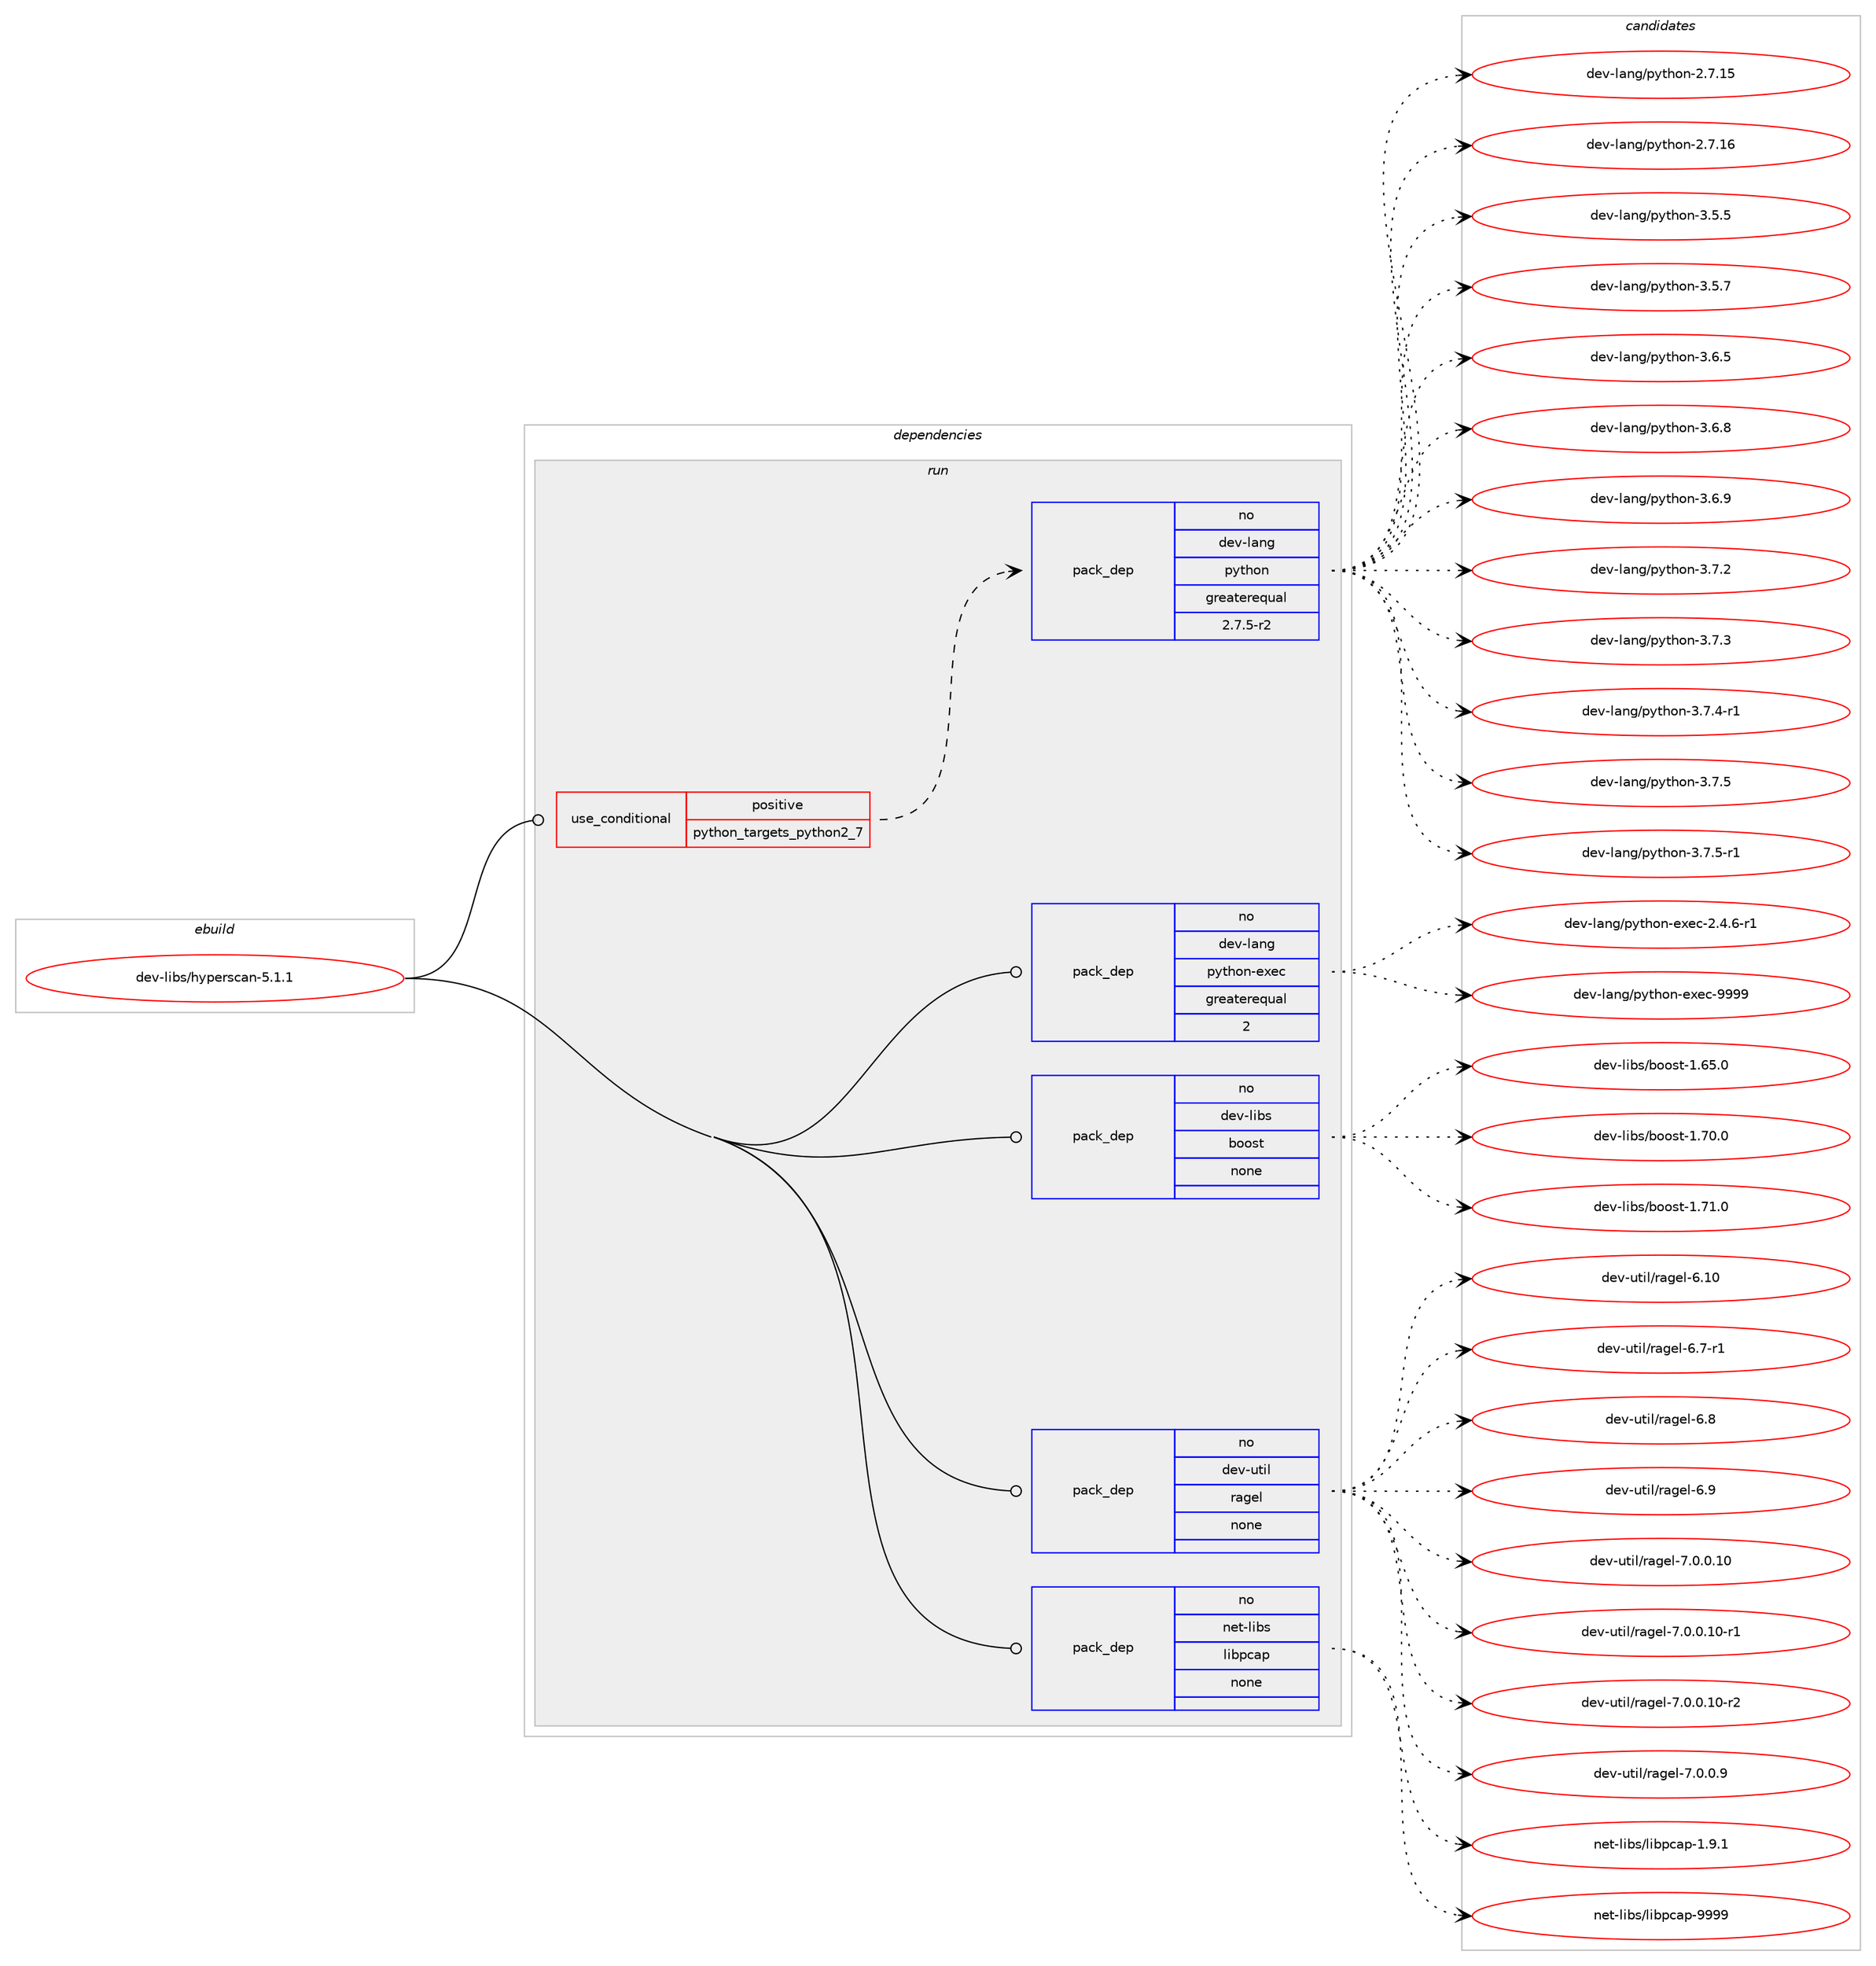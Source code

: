 digraph prolog {

# *************
# Graph options
# *************

newrank=true;
concentrate=true;
compound=true;
graph [rankdir=LR,fontname=Helvetica,fontsize=10,ranksep=1.5];#, ranksep=2.5, nodesep=0.2];
edge  [arrowhead=vee];
node  [fontname=Helvetica,fontsize=10];

# **********
# The ebuild
# **********

subgraph cluster_leftcol {
color=gray;
rank=same;
label=<<i>ebuild</i>>;
id [label="dev-libs/hyperscan-5.1.1", color=red, width=4, href="../dev-libs/hyperscan-5.1.1.svg"];
}

# ****************
# The dependencies
# ****************

subgraph cluster_midcol {
color=gray;
label=<<i>dependencies</i>>;
subgraph cluster_compile {
fillcolor="#eeeeee";
style=filled;
label=<<i>compile</i>>;
}
subgraph cluster_compileandrun {
fillcolor="#eeeeee";
style=filled;
label=<<i>compile and run</i>>;
}
subgraph cluster_run {
fillcolor="#eeeeee";
style=filled;
label=<<i>run</i>>;
subgraph cond131479 {
dependency564207 [label=<<TABLE BORDER="0" CELLBORDER="1" CELLSPACING="0" CELLPADDING="4"><TR><TD ROWSPAN="3" CELLPADDING="10">use_conditional</TD></TR><TR><TD>positive</TD></TR><TR><TD>python_targets_python2_7</TD></TR></TABLE>>, shape=none, color=red];
subgraph pack421329 {
dependency564208 [label=<<TABLE BORDER="0" CELLBORDER="1" CELLSPACING="0" CELLPADDING="4" WIDTH="220"><TR><TD ROWSPAN="6" CELLPADDING="30">pack_dep</TD></TR><TR><TD WIDTH="110">no</TD></TR><TR><TD>dev-lang</TD></TR><TR><TD>python</TD></TR><TR><TD>greaterequal</TD></TR><TR><TD>2.7.5-r2</TD></TR></TABLE>>, shape=none, color=blue];
}
dependency564207:e -> dependency564208:w [weight=20,style="dashed",arrowhead="vee"];
}
id:e -> dependency564207:w [weight=20,style="solid",arrowhead="odot"];
subgraph pack421330 {
dependency564209 [label=<<TABLE BORDER="0" CELLBORDER="1" CELLSPACING="0" CELLPADDING="4" WIDTH="220"><TR><TD ROWSPAN="6" CELLPADDING="30">pack_dep</TD></TR><TR><TD WIDTH="110">no</TD></TR><TR><TD>dev-lang</TD></TR><TR><TD>python-exec</TD></TR><TR><TD>greaterequal</TD></TR><TR><TD>2</TD></TR></TABLE>>, shape=none, color=blue];
}
id:e -> dependency564209:w [weight=20,style="solid",arrowhead="odot"];
subgraph pack421331 {
dependency564210 [label=<<TABLE BORDER="0" CELLBORDER="1" CELLSPACING="0" CELLPADDING="4" WIDTH="220"><TR><TD ROWSPAN="6" CELLPADDING="30">pack_dep</TD></TR><TR><TD WIDTH="110">no</TD></TR><TR><TD>dev-libs</TD></TR><TR><TD>boost</TD></TR><TR><TD>none</TD></TR><TR><TD></TD></TR></TABLE>>, shape=none, color=blue];
}
id:e -> dependency564210:w [weight=20,style="solid",arrowhead="odot"];
subgraph pack421332 {
dependency564211 [label=<<TABLE BORDER="0" CELLBORDER="1" CELLSPACING="0" CELLPADDING="4" WIDTH="220"><TR><TD ROWSPAN="6" CELLPADDING="30">pack_dep</TD></TR><TR><TD WIDTH="110">no</TD></TR><TR><TD>dev-util</TD></TR><TR><TD>ragel</TD></TR><TR><TD>none</TD></TR><TR><TD></TD></TR></TABLE>>, shape=none, color=blue];
}
id:e -> dependency564211:w [weight=20,style="solid",arrowhead="odot"];
subgraph pack421333 {
dependency564212 [label=<<TABLE BORDER="0" CELLBORDER="1" CELLSPACING="0" CELLPADDING="4" WIDTH="220"><TR><TD ROWSPAN="6" CELLPADDING="30">pack_dep</TD></TR><TR><TD WIDTH="110">no</TD></TR><TR><TD>net-libs</TD></TR><TR><TD>libpcap</TD></TR><TR><TD>none</TD></TR><TR><TD></TD></TR></TABLE>>, shape=none, color=blue];
}
id:e -> dependency564212:w [weight=20,style="solid",arrowhead="odot"];
}
}

# **************
# The candidates
# **************

subgraph cluster_choices {
rank=same;
color=gray;
label=<<i>candidates</i>>;

subgraph choice421329 {
color=black;
nodesep=1;
choice10010111845108971101034711212111610411111045504655464953 [label="dev-lang/python-2.7.15", color=red, width=4,href="../dev-lang/python-2.7.15.svg"];
choice10010111845108971101034711212111610411111045504655464954 [label="dev-lang/python-2.7.16", color=red, width=4,href="../dev-lang/python-2.7.16.svg"];
choice100101118451089711010347112121116104111110455146534653 [label="dev-lang/python-3.5.5", color=red, width=4,href="../dev-lang/python-3.5.5.svg"];
choice100101118451089711010347112121116104111110455146534655 [label="dev-lang/python-3.5.7", color=red, width=4,href="../dev-lang/python-3.5.7.svg"];
choice100101118451089711010347112121116104111110455146544653 [label="dev-lang/python-3.6.5", color=red, width=4,href="../dev-lang/python-3.6.5.svg"];
choice100101118451089711010347112121116104111110455146544656 [label="dev-lang/python-3.6.8", color=red, width=4,href="../dev-lang/python-3.6.8.svg"];
choice100101118451089711010347112121116104111110455146544657 [label="dev-lang/python-3.6.9", color=red, width=4,href="../dev-lang/python-3.6.9.svg"];
choice100101118451089711010347112121116104111110455146554650 [label="dev-lang/python-3.7.2", color=red, width=4,href="../dev-lang/python-3.7.2.svg"];
choice100101118451089711010347112121116104111110455146554651 [label="dev-lang/python-3.7.3", color=red, width=4,href="../dev-lang/python-3.7.3.svg"];
choice1001011184510897110103471121211161041111104551465546524511449 [label="dev-lang/python-3.7.4-r1", color=red, width=4,href="../dev-lang/python-3.7.4-r1.svg"];
choice100101118451089711010347112121116104111110455146554653 [label="dev-lang/python-3.7.5", color=red, width=4,href="../dev-lang/python-3.7.5.svg"];
choice1001011184510897110103471121211161041111104551465546534511449 [label="dev-lang/python-3.7.5-r1", color=red, width=4,href="../dev-lang/python-3.7.5-r1.svg"];
dependency564208:e -> choice10010111845108971101034711212111610411111045504655464953:w [style=dotted,weight="100"];
dependency564208:e -> choice10010111845108971101034711212111610411111045504655464954:w [style=dotted,weight="100"];
dependency564208:e -> choice100101118451089711010347112121116104111110455146534653:w [style=dotted,weight="100"];
dependency564208:e -> choice100101118451089711010347112121116104111110455146534655:w [style=dotted,weight="100"];
dependency564208:e -> choice100101118451089711010347112121116104111110455146544653:w [style=dotted,weight="100"];
dependency564208:e -> choice100101118451089711010347112121116104111110455146544656:w [style=dotted,weight="100"];
dependency564208:e -> choice100101118451089711010347112121116104111110455146544657:w [style=dotted,weight="100"];
dependency564208:e -> choice100101118451089711010347112121116104111110455146554650:w [style=dotted,weight="100"];
dependency564208:e -> choice100101118451089711010347112121116104111110455146554651:w [style=dotted,weight="100"];
dependency564208:e -> choice1001011184510897110103471121211161041111104551465546524511449:w [style=dotted,weight="100"];
dependency564208:e -> choice100101118451089711010347112121116104111110455146554653:w [style=dotted,weight="100"];
dependency564208:e -> choice1001011184510897110103471121211161041111104551465546534511449:w [style=dotted,weight="100"];
}
subgraph choice421330 {
color=black;
nodesep=1;
choice10010111845108971101034711212111610411111045101120101994550465246544511449 [label="dev-lang/python-exec-2.4.6-r1", color=red, width=4,href="../dev-lang/python-exec-2.4.6-r1.svg"];
choice10010111845108971101034711212111610411111045101120101994557575757 [label="dev-lang/python-exec-9999", color=red, width=4,href="../dev-lang/python-exec-9999.svg"];
dependency564209:e -> choice10010111845108971101034711212111610411111045101120101994550465246544511449:w [style=dotted,weight="100"];
dependency564209:e -> choice10010111845108971101034711212111610411111045101120101994557575757:w [style=dotted,weight="100"];
}
subgraph choice421331 {
color=black;
nodesep=1;
choice1001011184510810598115479811111111511645494654534648 [label="dev-libs/boost-1.65.0", color=red, width=4,href="../dev-libs/boost-1.65.0.svg"];
choice1001011184510810598115479811111111511645494655484648 [label="dev-libs/boost-1.70.0", color=red, width=4,href="../dev-libs/boost-1.70.0.svg"];
choice1001011184510810598115479811111111511645494655494648 [label="dev-libs/boost-1.71.0", color=red, width=4,href="../dev-libs/boost-1.71.0.svg"];
dependency564210:e -> choice1001011184510810598115479811111111511645494654534648:w [style=dotted,weight="100"];
dependency564210:e -> choice1001011184510810598115479811111111511645494655484648:w [style=dotted,weight="100"];
dependency564210:e -> choice1001011184510810598115479811111111511645494655494648:w [style=dotted,weight="100"];
}
subgraph choice421332 {
color=black;
nodesep=1;
choice1001011184511711610510847114971031011084554464948 [label="dev-util/ragel-6.10", color=red, width=4,href="../dev-util/ragel-6.10.svg"];
choice100101118451171161051084711497103101108455446554511449 [label="dev-util/ragel-6.7-r1", color=red, width=4,href="../dev-util/ragel-6.7-r1.svg"];
choice10010111845117116105108471149710310110845544656 [label="dev-util/ragel-6.8", color=red, width=4,href="../dev-util/ragel-6.8.svg"];
choice10010111845117116105108471149710310110845544657 [label="dev-util/ragel-6.9", color=red, width=4,href="../dev-util/ragel-6.9.svg"];
choice100101118451171161051084711497103101108455546484648464948 [label="dev-util/ragel-7.0.0.10", color=red, width=4,href="../dev-util/ragel-7.0.0.10.svg"];
choice1001011184511711610510847114971031011084555464846484649484511449 [label="dev-util/ragel-7.0.0.10-r1", color=red, width=4,href="../dev-util/ragel-7.0.0.10-r1.svg"];
choice1001011184511711610510847114971031011084555464846484649484511450 [label="dev-util/ragel-7.0.0.10-r2", color=red, width=4,href="../dev-util/ragel-7.0.0.10-r2.svg"];
choice1001011184511711610510847114971031011084555464846484657 [label="dev-util/ragel-7.0.0.9", color=red, width=4,href="../dev-util/ragel-7.0.0.9.svg"];
dependency564211:e -> choice1001011184511711610510847114971031011084554464948:w [style=dotted,weight="100"];
dependency564211:e -> choice100101118451171161051084711497103101108455446554511449:w [style=dotted,weight="100"];
dependency564211:e -> choice10010111845117116105108471149710310110845544656:w [style=dotted,weight="100"];
dependency564211:e -> choice10010111845117116105108471149710310110845544657:w [style=dotted,weight="100"];
dependency564211:e -> choice100101118451171161051084711497103101108455546484648464948:w [style=dotted,weight="100"];
dependency564211:e -> choice1001011184511711610510847114971031011084555464846484649484511449:w [style=dotted,weight="100"];
dependency564211:e -> choice1001011184511711610510847114971031011084555464846484649484511450:w [style=dotted,weight="100"];
dependency564211:e -> choice1001011184511711610510847114971031011084555464846484657:w [style=dotted,weight="100"];
}
subgraph choice421333 {
color=black;
nodesep=1;
choice110101116451081059811547108105981129997112454946574649 [label="net-libs/libpcap-1.9.1", color=red, width=4,href="../net-libs/libpcap-1.9.1.svg"];
choice1101011164510810598115471081059811299971124557575757 [label="net-libs/libpcap-9999", color=red, width=4,href="../net-libs/libpcap-9999.svg"];
dependency564212:e -> choice110101116451081059811547108105981129997112454946574649:w [style=dotted,weight="100"];
dependency564212:e -> choice1101011164510810598115471081059811299971124557575757:w [style=dotted,weight="100"];
}
}

}
